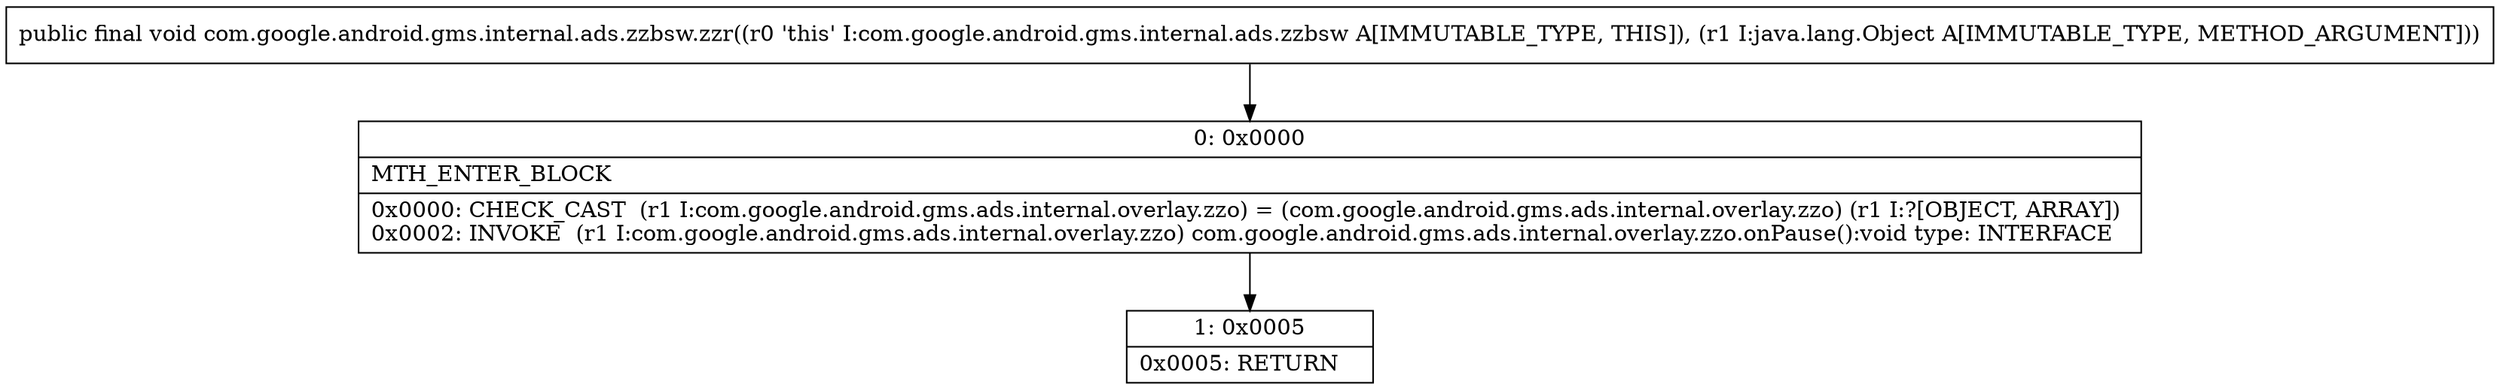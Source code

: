digraph "CFG forcom.google.android.gms.internal.ads.zzbsw.zzr(Ljava\/lang\/Object;)V" {
Node_0 [shape=record,label="{0\:\ 0x0000|MTH_ENTER_BLOCK\l|0x0000: CHECK_CAST  (r1 I:com.google.android.gms.ads.internal.overlay.zzo) = (com.google.android.gms.ads.internal.overlay.zzo) (r1 I:?[OBJECT, ARRAY]) \l0x0002: INVOKE  (r1 I:com.google.android.gms.ads.internal.overlay.zzo) com.google.android.gms.ads.internal.overlay.zzo.onPause():void type: INTERFACE \l}"];
Node_1 [shape=record,label="{1\:\ 0x0005|0x0005: RETURN   \l}"];
MethodNode[shape=record,label="{public final void com.google.android.gms.internal.ads.zzbsw.zzr((r0 'this' I:com.google.android.gms.internal.ads.zzbsw A[IMMUTABLE_TYPE, THIS]), (r1 I:java.lang.Object A[IMMUTABLE_TYPE, METHOD_ARGUMENT])) }"];
MethodNode -> Node_0;
Node_0 -> Node_1;
}

